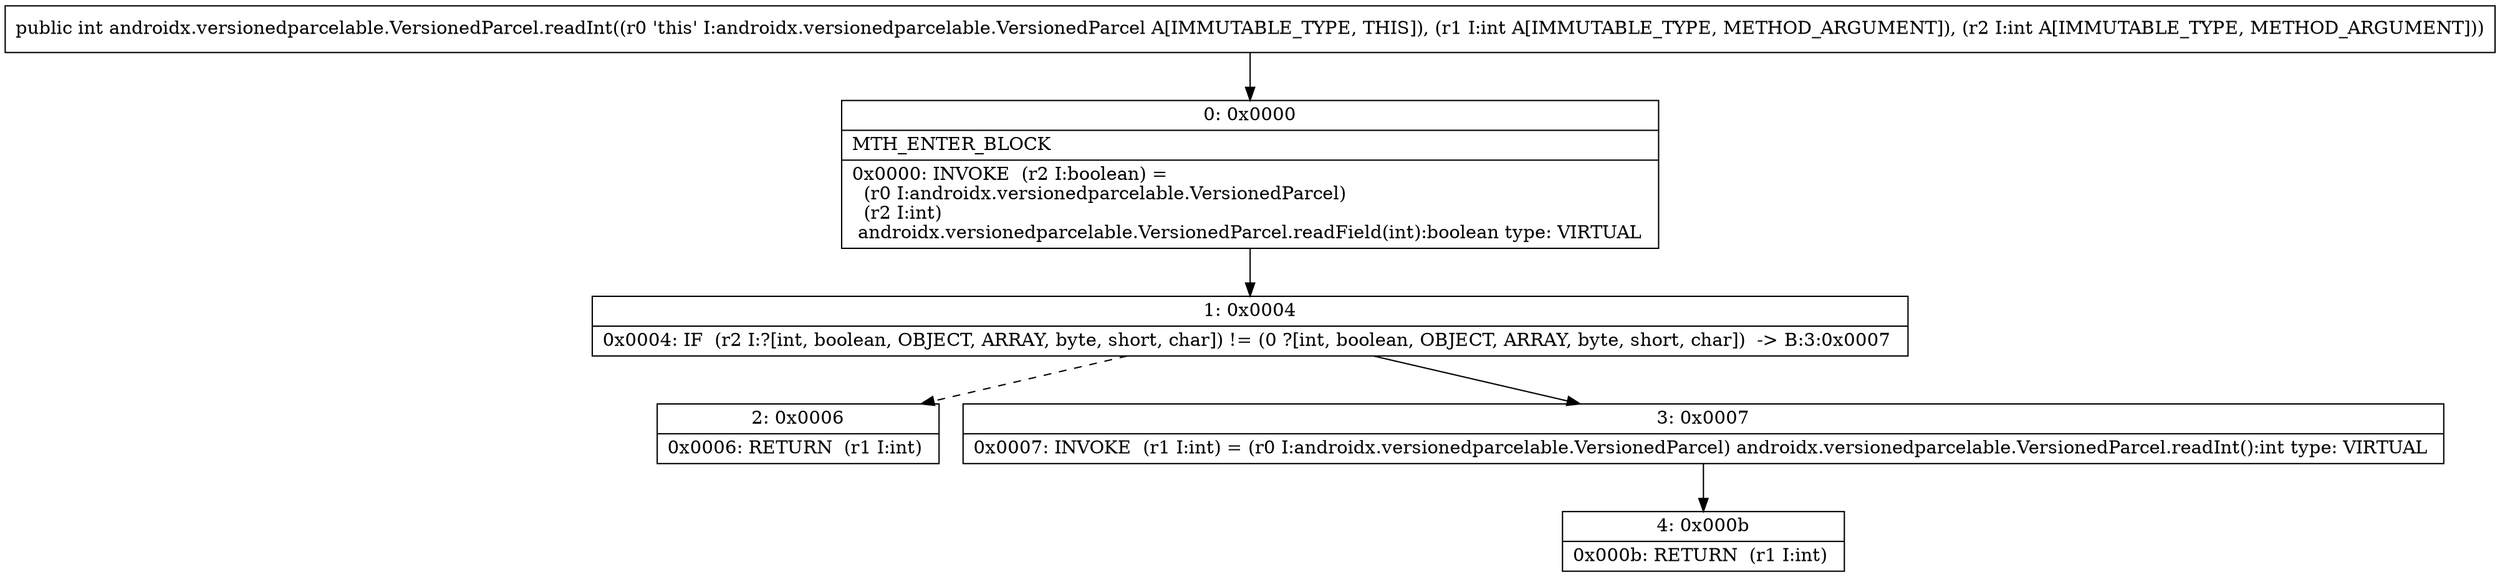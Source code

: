 digraph "CFG forandroidx.versionedparcelable.VersionedParcel.readInt(II)I" {
Node_0 [shape=record,label="{0\:\ 0x0000|MTH_ENTER_BLOCK\l|0x0000: INVOKE  (r2 I:boolean) = \l  (r0 I:androidx.versionedparcelable.VersionedParcel)\l  (r2 I:int)\l androidx.versionedparcelable.VersionedParcel.readField(int):boolean type: VIRTUAL \l}"];
Node_1 [shape=record,label="{1\:\ 0x0004|0x0004: IF  (r2 I:?[int, boolean, OBJECT, ARRAY, byte, short, char]) != (0 ?[int, boolean, OBJECT, ARRAY, byte, short, char])  \-\> B:3:0x0007 \l}"];
Node_2 [shape=record,label="{2\:\ 0x0006|0x0006: RETURN  (r1 I:int) \l}"];
Node_3 [shape=record,label="{3\:\ 0x0007|0x0007: INVOKE  (r1 I:int) = (r0 I:androidx.versionedparcelable.VersionedParcel) androidx.versionedparcelable.VersionedParcel.readInt():int type: VIRTUAL \l}"];
Node_4 [shape=record,label="{4\:\ 0x000b|0x000b: RETURN  (r1 I:int) \l}"];
MethodNode[shape=record,label="{public int androidx.versionedparcelable.VersionedParcel.readInt((r0 'this' I:androidx.versionedparcelable.VersionedParcel A[IMMUTABLE_TYPE, THIS]), (r1 I:int A[IMMUTABLE_TYPE, METHOD_ARGUMENT]), (r2 I:int A[IMMUTABLE_TYPE, METHOD_ARGUMENT])) }"];
MethodNode -> Node_0;
Node_0 -> Node_1;
Node_1 -> Node_2[style=dashed];
Node_1 -> Node_3;
Node_3 -> Node_4;
}


